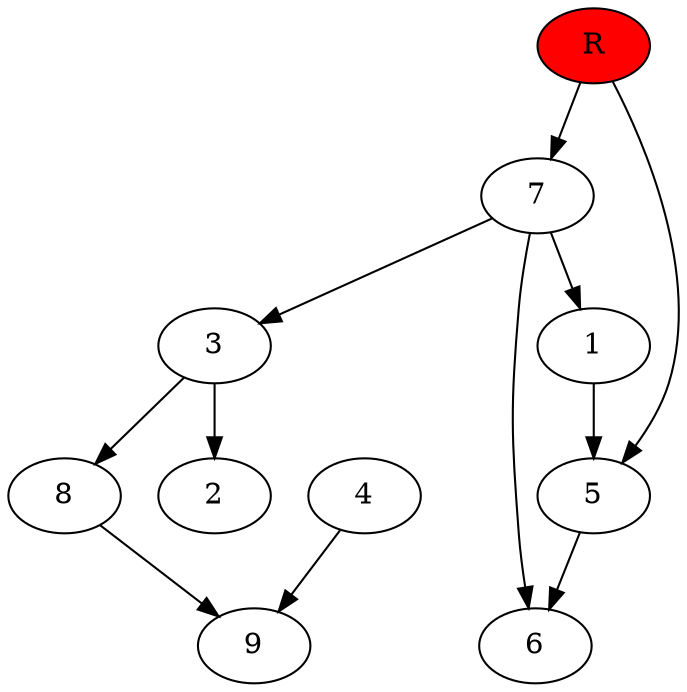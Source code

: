 digraph prb7637 {
	1
	2
	3
	4
	5
	6
	7
	8
	R [fillcolor="#ff0000" style=filled]
	1 -> 5
	3 -> 2
	3 -> 8
	4 -> 9
	5 -> 6
	7 -> 1
	7 -> 3
	7 -> 6
	8 -> 9
	R -> 5
	R -> 7
}
